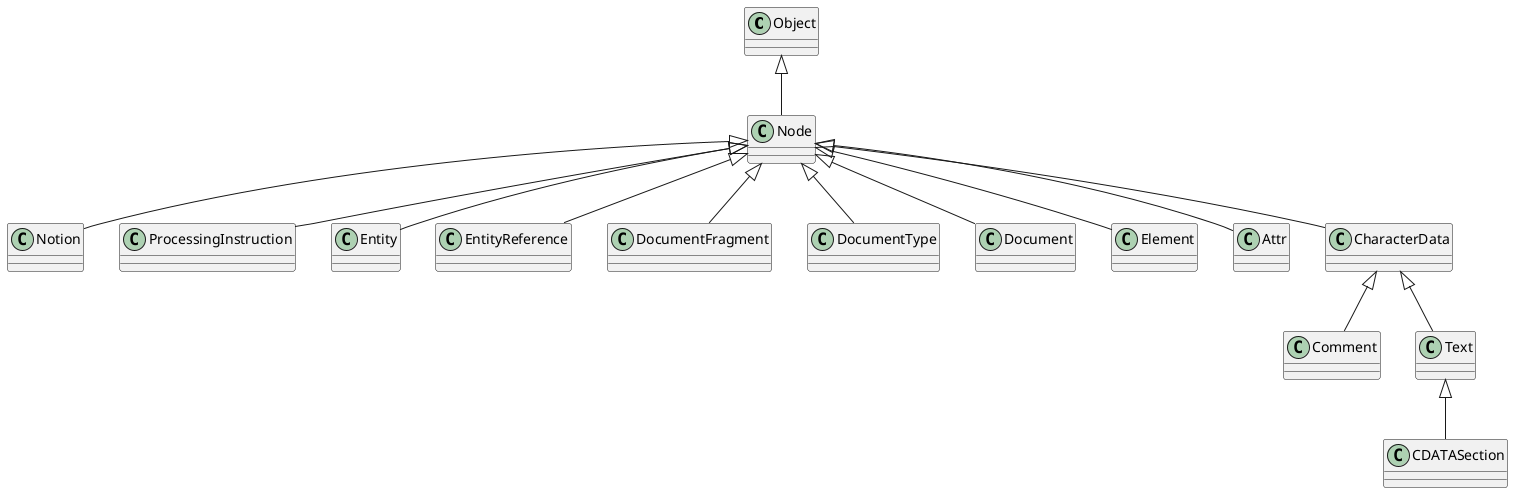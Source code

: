 @startuml
Object <|-- Node
Node <|-- Notion
Node <|-- ProcessingInstruction
Node <|-- Entity
Node <|-- EntityReference
Node <|-- DocumentFragment
Node <|-- DocumentType
Node <|-- Document
Node <|-- Element
Node <|-- Attr
Node <|-- CharacterData
CharacterData <|-- Comment
CharacterData <|-- Text
Text <|-- CDATASection
@enduml
